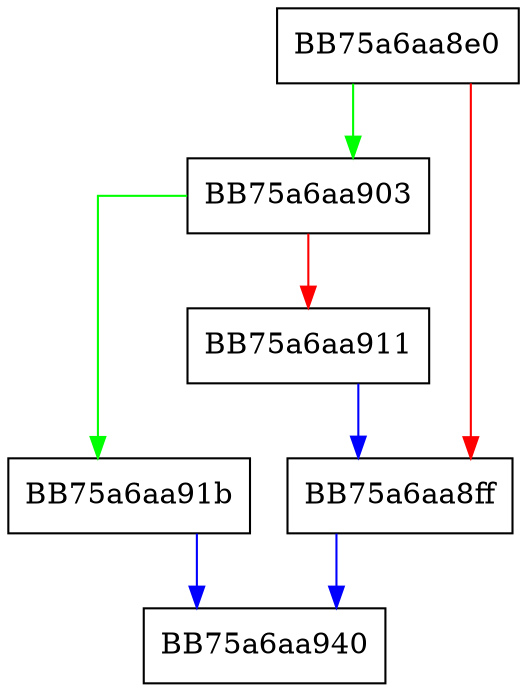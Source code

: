 digraph mofMlexer_Create {
  node [shape="box"];
  graph [splines=ortho];
  BB75a6aa8e0 -> BB75a6aa903 [color="green"];
  BB75a6aa8e0 -> BB75a6aa8ff [color="red"];
  BB75a6aa8ff -> BB75a6aa940 [color="blue"];
  BB75a6aa903 -> BB75a6aa91b [color="green"];
  BB75a6aa903 -> BB75a6aa911 [color="red"];
  BB75a6aa911 -> BB75a6aa8ff [color="blue"];
  BB75a6aa91b -> BB75a6aa940 [color="blue"];
}